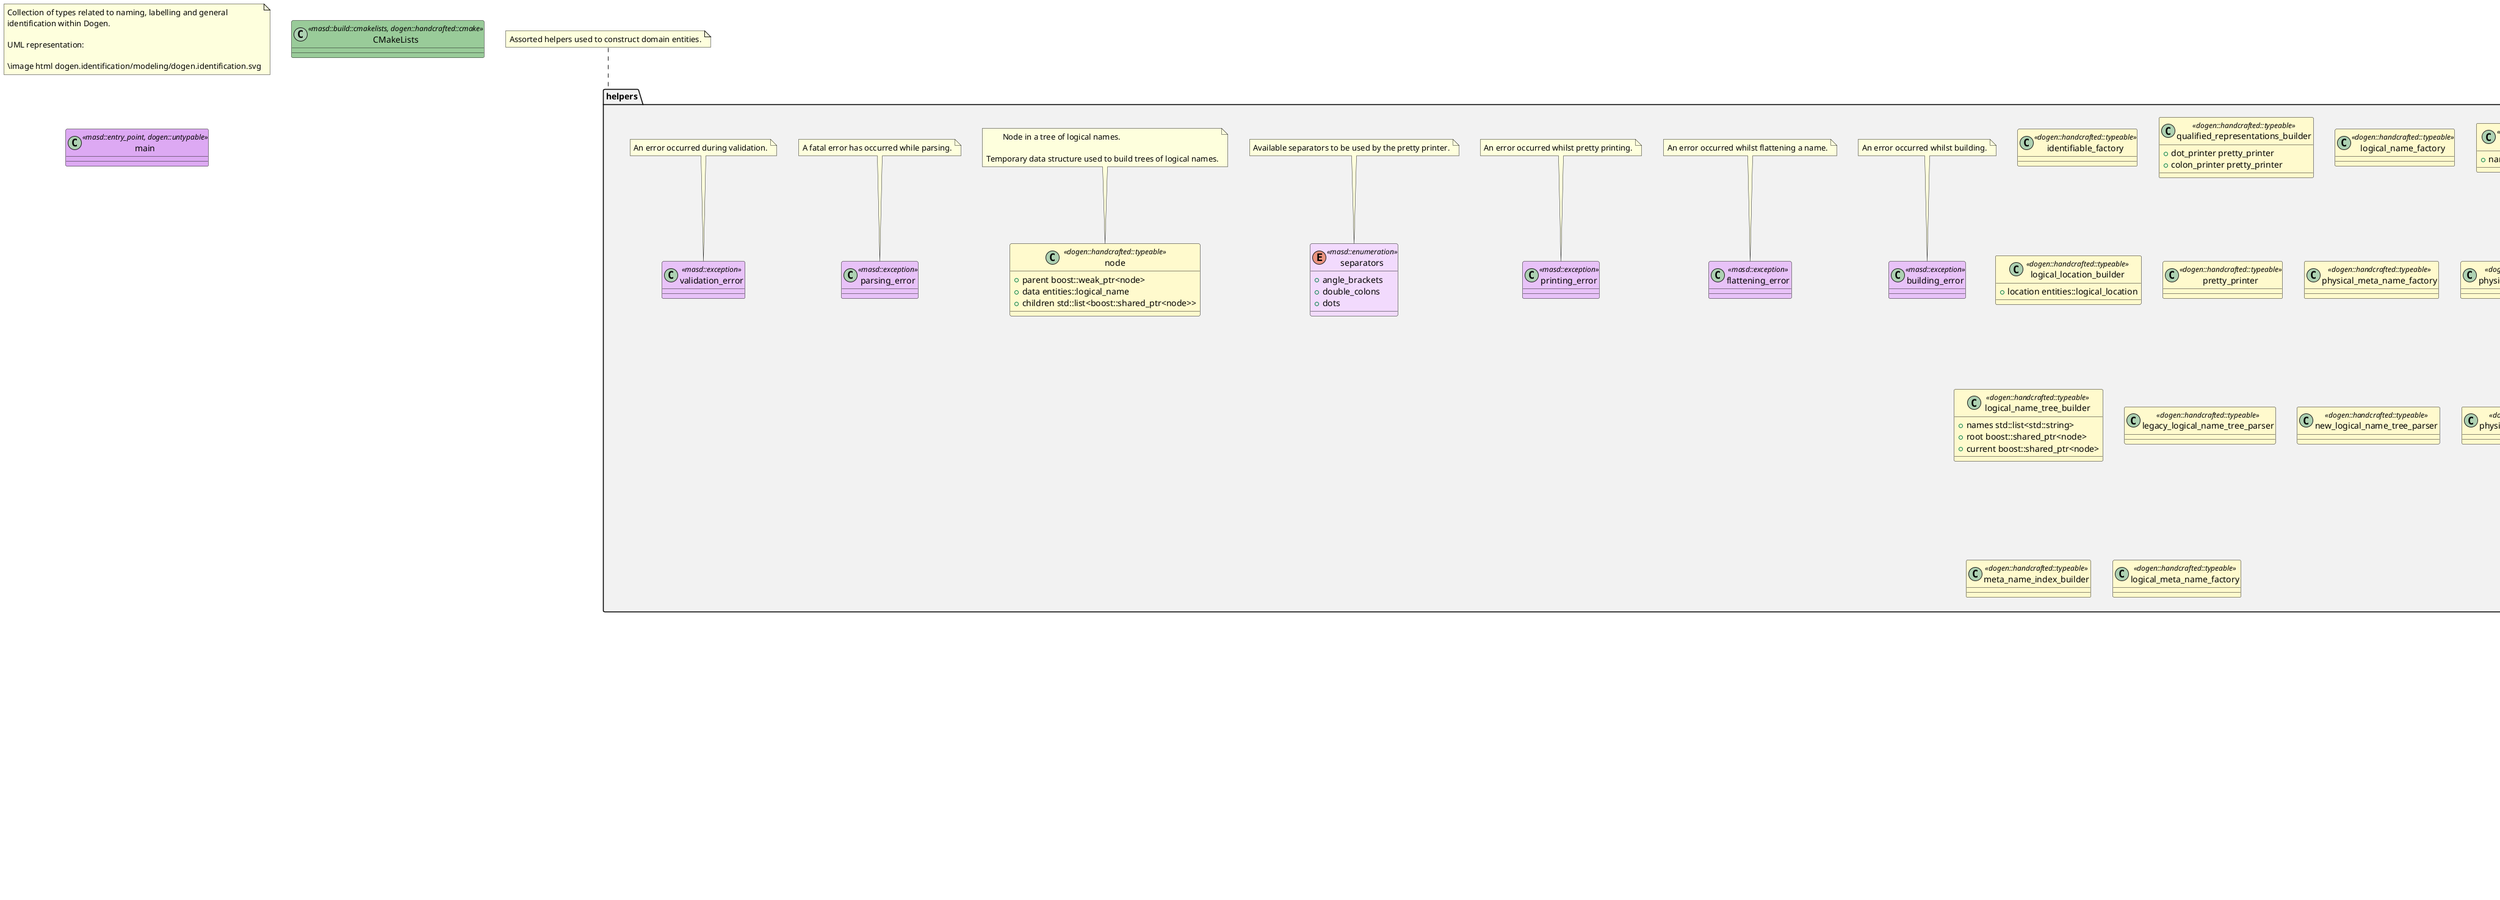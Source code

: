 @startuml
set namespaceSeparator ::
note as N1
Collection of types related to naming, labelling and general
identification within Dogen.

UML representation:

\image html dogen.identification/modeling/dogen.identification.svg
end note

namespace entities #F2F2F2 {
    class codec_provenance #F7E5FF {
        +{field} model_type model_type
        +{field} model_sha1_hash sha1_hash
        +{field} codec_id codec_id
        +{field} location codec_location
    }

    codec_provenance o-u- codec_id
    codec_provenance o-u- sha1_hash
    codec_provenance o-u- codec_location
    codec_provenance o-- model_id
    codec_provenance o-- model_type

    note top of  codec_provenance
        Source of a model element in the codec dimension.
    end note

    class codec_id <<masd::primitive>> #EDCEFB {
    }

    note top of  codec_id
        ID of the elment as sourced from the codec model, if any.
    end note

    class sha1_hash <<masd::primitive>> #EDCEFB {
    }

    note top of  sha1_hash
        Stores a SHA1 hash.
    end note

    class codec_location #F7E5FF {
        +{field} full_path boost::filesystem::path
        +{field} line long
    }

    note top of  codec_location
        Location of a modeling element in the codec dimension.
    end note

    class model_id <<masd::primitive>> #EDCEFB {
    }

    note top of  model_id
        ID for a model.
    end note

    enum model_type <<masd::enumeration>> #F2DAFD {
        +{field} target
        +{field} pdm_reference
        +{field} non_pdm_reference
        +{field} not_yet_determined
    }

    note top of  model_type
        Types of models with regards to the current generation taking place.
    end note

    class logical_provenance #F7E5FF {
        +{field} codec codec_provenance
        +{field} logical_name logical_name
        +{field} logical_meta_name logical_meta_name
    }

    logical_provenance o-u- codec_provenance
    logical_provenance o-- logical_name
    logical_provenance o-- logical_meta_name

    note top of  logical_provenance
        Source of a model element in the logical dimension.
    end note

    class name <<Nameable>> #F7E5FF {
        +{field} qualified std::string
    }

    note top of  name
        General name for modeling elements which do not need any specialisation.
    end note

    class logical_id <<masd::primitive, dogen::hashable>> #EDCEFB {
    }

    note top of  logical_id
        ID of the elment in the logical dimension.
    end note

    class logical_name <<Nameable, QualifiedRepresentations, dogen::hashable>> #F7E5FF {
        +{field} id logical_id
        +{field} location logical_location
        +{field} is_container bool
    }

    logical_name o-- logical_id
    logical_name o-- logical_location

    note top of  logical_name
        Name of an element in logical space.

A name represents a point or a region in logical space, and this point or region
can only be used by one element. Names can be uniquely identified by their
qualified ID.

Name has the following properties: a) two different points or regions in logical
space cannot have the same name and b) the same point in logical space can only
have one and only one name.

Names are required in addition to just using the qualfied ID representation
because we use them to infer all sorts of properties for an element (namespaces,
naming files, etc).
    end note

    class logical_location <<dogen::hashable>> #F7E5FF {
        +{field} external_modules std::list<std::string>
        +{field} model_modules std::list<std::string>
        +{field} internal_modules std::list<std::string>
        +{field} element std::string
    }

    note top of  logical_location
        Identifies a hierarchy of containment within the logical space.
    end note

    class logical_name_tree <<QualifiedRepresentations>> #F7E5FF {
        +{field} current logical_name
        +{field} children std::list<logical_name_tree>
        +{field} are_children_opaque bool
        +{field} is_circular_dependency bool
        +{field} is_current_simple_type bool
        +{field} is_floating_point bool
    }

    logical_name_tree o-- logical_name

    note top of  logical_name_tree
        Adds support for name composition as a tree-like structure.

A logical name tree has the responsibility of representing an instantiation of a
generic type with all of its type parameters, which themselves can also be
generic types and so on. It may also represent the simpler case of a non-generic
type, in which case only the parent name is populated and there are no children.
    end note

    class physical_meta_id <<masd::primitive, dogen::hashable>> #EDCEFB {
    }

    note top of  physical_meta_id
        ID of the meta-element in the physical dimension.
    end note

    class logical_meta_id <<masd::primitive, dogen::hashable>> #EDCEFB {
    }

    note top of  logical_meta_id
        ID for a logical meta-element.
    end note

    class logical_meta_physical_id <<dogen::hashable>> #F7E5FF {
        +{field} logical_id logical_id
        +{field} physical_meta_id physical_meta_id
    }

    logical_meta_physical_id o-- logical_id
    logical_meta_physical_id o-- physical_meta_id

    note top of  logical_meta_physical_id
        ID in the logical-physical space.
    end note

    class physical_meta_name <<Nameable>> #F7E5FF {
        +{field} id physical_meta_id
        +{field} location physical_meta_location
    }

    physical_meta_name o-- physical_meta_id

    note top of  physical_meta_name
        Name of an element in physical space.

A name represents a point or a region in physical space. It can only be used by
one physical element. Names can be uniquely identified by their qualified ID.

Name has the following properties: a) two different points or regionsin physical
space cannot have the same name and b) the same point or region in physical
space can only have one and only one name.
    end note

    class physical_meta_location #F7E5FF {
        +{field} meta_model std::string
        +{field} backend std::string
        +{field} part std::string
        +{field} facet std::string
        +{field} archetype std::string
    }

    physical_meta_location o-- physical_meta_name

    note top of  physical_meta_location
        Location of an entity or set of entities in the physical meta-model.

These must be populated in order, e.g. in order to have a backend we must have a
meta-model; in order to have a facet we must have a backend and in order to have
a formatter we must have a facet. We may not have any.
    end note

    class archetype_name_set #F7E5FF {
        +{field} logical_meta_id logical_meta_id
        +{field} meta_names std::list<physical_meta_name>
        +{field} canonical_locations std::unordered_map<physical_meta_id, physical_meta_id>
        +{field} archetype_for_label std::unordered_map<physical_meta_id, physical_meta_id>
    }

    archetype_name_set o-- physical_meta_name
    archetype_name_set o-- physical_meta_id
    archetype_name_set o-- logical_meta_id

    class physical_meta_name_indices #F7E5FF {
        +{field} all std::list<physical_meta_name>
        +{field} facet_names_by_backend_name std::unordered_map<physical_meta_id, std::unordered_set<physical_meta_id>>
        +{field} archetype_names_by_logical_meta_name std::unordered_map<logical_meta_id, archetype_name_set>
        +{field} archetype_names_by_backend_by_facet std::unordered_map<physical_meta_id, std::unordered_map<physical_meta_id, std::list<physical_meta_id>>>
        +{field} technical_space_for_archetype std::unordered_map<physical_meta_id, technical_space>
    }

    physical_meta_name_indices o-- archetype_name_set

    note top of  physical_meta_name_indices
        Containing physical meta-names, indexed as required by use cases.
    end note

    class physical_name <<Nameable>> #F7E5FF {
        +{field} id physical_id
    }

    physical_name o-- physical_id

    note top of  physical_name
        Name of a physical model element.
    end note

    class label #F7E5FF {
        +{field} key std::string
        +{field} value std::string
    }

    note top of  label
        A label is a key-value pair that can be used by the processing engine in a flexible way.
    end note

    class tagged_value #F7E5FF {
        +{field} tag std::string
        +{field} value std::string
    }

    note top of  tagged_value
        Represents a tagged value in a similar spirit to UMLs.
    end note

    class qualified_representations <<dogen::hashable>> #F7E5FF {
        +{field} dot std::string
        +{field} colon std::string
        +{field} identifiable std::string
    }

    note top of  qualified_representations
        All available qualified representations of a name.
    end note

    class logical_meta_name <<Nameable>> #F7E5FF {
        +{field} id logical_meta_id
    }

    enum technical_space <<masd::enumeration, dogen::convertible>> #F2DAFD {
        +{field} agnostic
        +{field} cpp
        +{field} csharp
        +{field} cmake
        +{field} xml
        +{field} odb
        +{field} sln
        +{field} mustache
    }

    note top of  technical_space
        Models need to declare upfront the technical space they will target.
    end note

    class Nameable <<masd::object_template>> #E3B6F6 {
        +{field} simple std::string
    }

    Nameable <|-- name
    Nameable <|-- logical_meta_name
    Nameable <|-- physical_meta_name
    Nameable <|-- logical_name

    note top of  Nameable
        Ability to have a name.
    end note

    class QualifiedRepresentations <<masd::object_template>> #E3B6F6 {
        +{field} qualified qualified_representations
    }

    QualifiedRepresentations o-u- qualified_representations
    QualifiedRepresentations <|-- logical_name
    QualifiedRepresentations <|-- logical_name_tree

    note top of  QualifiedRepresentations
        Name with multiple qualified representations.
    end note

    class physical_id <<masd::primitive>> #EDCEFB {
    }

    note top of  physical_id
        ID for a physical element.
    end note

    class stereotype <<masd::primitive>> #EDCEFB {
    }

    note top of  stereotype
        Stereotype.
    end note

    enum technical_space_version <<masd::enumeration>> #F2DAFD {
        +{field} cpp_98
        +{field} cpp_11
        +{field} cpp_14
        +{field} cpp_17
    }

    note top of  technical_space_version
        Version of the technical space to use.
    end note

}

note top of  entities
    Stores all of the entities related to identification of Dogen elements.
end note

namespace helpers #F2F2F2 {
    class identifiable_factory <<dogen::handcrafted::typeable>> #FFFACD {
    }

    class building_error <<masd::exception>> #E8C2F8 {
    }

    note top of  building_error
        An error occurred whilst building.
    end note

    class qualified_representations_builder <<dogen::handcrafted::typeable>> #FFFACD {
        +{field} dot_printer pretty_printer
        +{field} colon_printer pretty_printer
    }

    class logical_name_factory <<dogen::handcrafted::typeable>> #FFFACD {
    }

    class logical_name_builder <<dogen::handcrafted::typeable>> #FFFACD {
        +{field} name entities::logical_name
    }

    class logical_name_flattener <<dogen::handcrafted::typeable>> #FFFACD {
    }

    class logical_location_builder <<dogen::handcrafted::typeable>> #FFFACD {
        +{field} location entities::logical_location
    }

    class flattening_error <<masd::exception>> #E8C2F8 {
    }

    note top of  flattening_error
        An error occurred whilst flattening a name.
    end note

    class printing_error <<masd::exception>> #E8C2F8 {
    }

    note top of  printing_error
        An error occurred whilst pretty printing.
    end note

    class pretty_printer <<dogen::handcrafted::typeable>> #FFFACD {
    }

    enum separators <<masd::enumeration>> #F2DAFD {
        +{field} angle_brackets
        +{field} double_colons
        +{field} dots
    }

    note top of  separators
        Available separators to be used by the pretty printer.
    end note

    class physical_meta_name_factory <<dogen::handcrafted::typeable>> #FFFACD {
    }

    class physical_meta_name_builder <<dogen::handcrafted::typeable>> #FFFACD {
    }

    class physical_meta_id_builder <<dogen::handcrafted::typeable>> #FFFACD {
    }

    class logical_name_tree_builder <<dogen::handcrafted::typeable>> #FFFACD {
        +{field} names std::list<std::string>
        +{field} root boost::shared_ptr<node>
        +{field} current boost::shared_ptr<node>
    }

    class legacy_logical_name_tree_parser <<dogen::handcrafted::typeable>> #FFFACD {
    }

    class node <<dogen::handcrafted::typeable>> #FFFACD {
        +{field} parent boost::weak_ptr<node>
        +{field} data entities::logical_name
        +{field} children std::list<boost::shared_ptr<node>>
    }

    note top of  node
        Node in a tree of logical names.

Temporary data structure used to build trees of logical names.
    end note

    class new_logical_name_tree_parser <<dogen::handcrafted::typeable>> #FFFACD {
    }

    class parsing_error <<masd::exception>> #E8C2F8 {
    }

    note top of  parsing_error
        A fatal error has occurred while parsing.
    end note

    class physical_meta_name_validator <<dogen::handcrafted::typeable>> #FFFACD {
    }

    class validation_error <<masd::exception>> #E8C2F8 {
    }

    note top of  validation_error
        An error occurred during validation.
    end note

    class physical_id_factory <<dogen::handcrafted::typeable>> #FFFACD {
    }

    class meta_name_index_builder <<dogen::handcrafted::typeable>> #FFFACD {
    }

    class logical_meta_name_factory <<dogen::handcrafted::typeable>> #FFFACD {
    }

}

note top of  helpers
    Assorted helpers used to construct domain entities.
end note

class CMakeLists <<masd::build::cmakelists, dogen::handcrafted::cmake>> #99CB99 {
}

class main <<masd::entry_point, dogen::untypable>> #DDA9F3 {
}

@enduml
